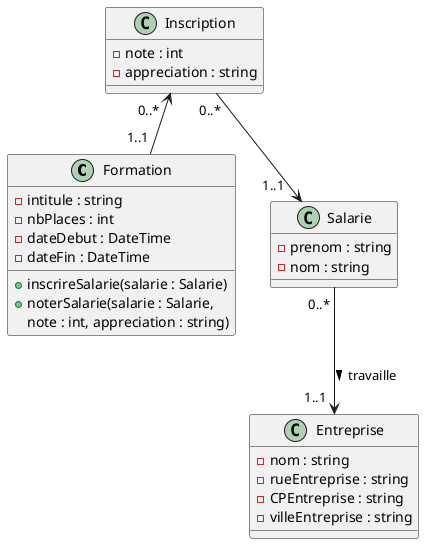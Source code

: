 @startuml
'https://plantuml.com/class-diagram

class Formation {
    -intitule : string
    -nbPlaces : int
    -dateDebut : DateTime
    -dateFin : DateTime
    +inscrireSalarie(salarie : Salarie)
    +noterSalarie(salarie : Salarie,
    note : int, appreciation : string)
}

class Inscription {
    -note : int
    -appreciation : string
}

class Salarie {
    -prenom : string
    -nom : string
}

class Entreprise {
    -nom : string
    -rueEntreprise : string
    -CPEntreprise : string
    -villeEntreprise : string
}

Inscription "0..*  " <-- "1..1 " Formation
Inscription "0..*" --> "1..1   " Salarie
Salarie "0..* " --> "1..1  " Entreprise : > travaille

@enduml